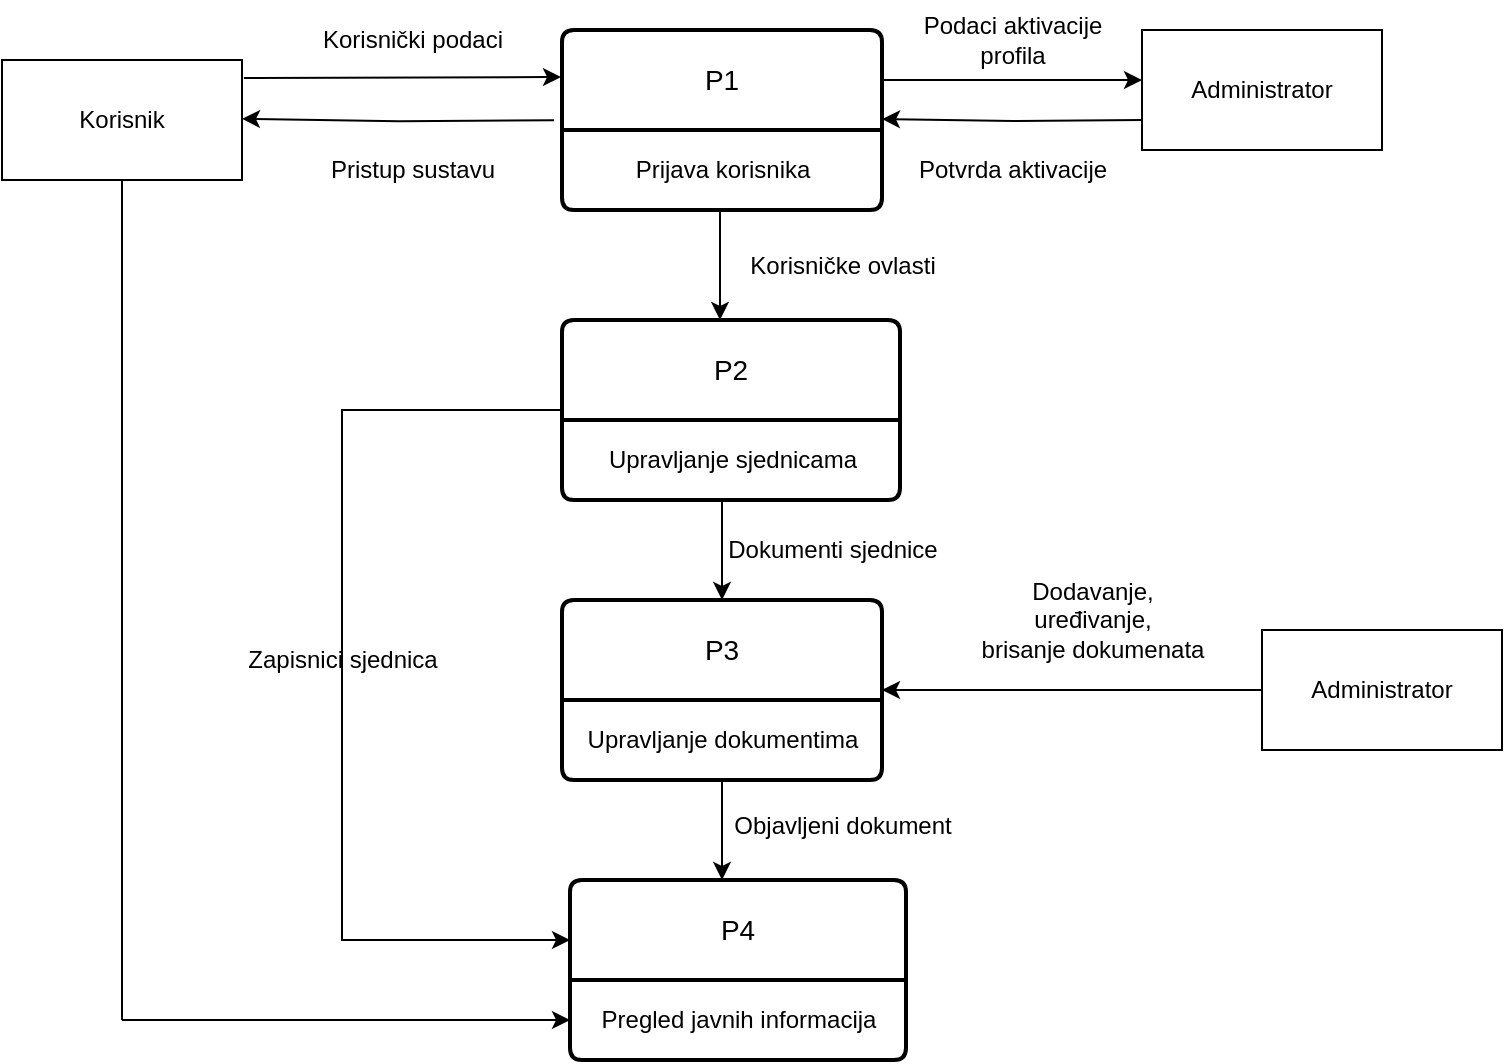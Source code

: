 <mxfile version="24.7.17">
  <diagram name="Page-1" id="21ORsQWHsIKUVIGTKt5p">
    <mxGraphModel dx="555" dy="754" grid="1" gridSize="10" guides="1" tooltips="1" connect="1" arrows="1" fold="1" page="1" pageScale="1" pageWidth="827" pageHeight="1169" math="0" shadow="0">
      <root>
        <mxCell id="0" />
        <mxCell id="1" parent="0" />
        <mxCell id="k6NDIBWFTyBHspbXZSGC-20" value="P1" style="swimlane;childLayout=stackLayout;horizontal=1;startSize=50;horizontalStack=0;rounded=1;fontSize=14;fontStyle=0;strokeWidth=2;resizeParent=0;resizeLast=1;shadow=0;dashed=0;align=center;arcSize=4;whiteSpace=wrap;html=1;" parent="1" vertex="1">
          <mxGeometry x="360" y="75" width="160" height="90" as="geometry" />
        </mxCell>
        <mxCell id="k6NDIBWFTyBHspbXZSGC-21" value="Prijava korisnika" style="text;html=1;align=center;verticalAlign=middle;resizable=0;points=[];autosize=1;strokeColor=none;fillColor=none;" parent="k6NDIBWFTyBHspbXZSGC-20" vertex="1">
          <mxGeometry y="50" width="160" height="40" as="geometry" />
        </mxCell>
        <mxCell id="k6NDIBWFTyBHspbXZSGC-22" value="" style="edgeStyle=orthogonalEdgeStyle;rounded=0;orthogonalLoop=1;jettySize=auto;html=1;exitX=1.008;exitY=0.15;exitDx=0;exitDy=0;exitPerimeter=0;" parent="1" source="k6NDIBWFTyBHspbXZSGC-23" edge="1">
          <mxGeometry relative="1" as="geometry">
            <mxPoint x="211" y="98" as="sourcePoint" />
            <mxPoint x="359.5" y="98.5" as="targetPoint" />
          </mxGeometry>
        </mxCell>
        <mxCell id="k6NDIBWFTyBHspbXZSGC-23" value="Korisnik" style="rounded=0;whiteSpace=wrap;html=1;" parent="1" vertex="1">
          <mxGeometry x="80" y="90" width="120" height="60" as="geometry" />
        </mxCell>
        <mxCell id="k6NDIBWFTyBHspbXZSGC-24" value="" style="edgeStyle=orthogonalEdgeStyle;rounded=0;orthogonalLoop=1;jettySize=auto;html=1;exitX=0;exitY=0.443;exitDx=0;exitDy=0;exitPerimeter=0;entryX=1.033;entryY=0.617;entryDx=0;entryDy=0;entryPerimeter=0;" parent="1" edge="1">
          <mxGeometry relative="1" as="geometry">
            <mxPoint x="356.04" y="120.11" as="sourcePoint" />
            <mxPoint x="200.0" y="119.41" as="targetPoint" />
          </mxGeometry>
        </mxCell>
        <mxCell id="k6NDIBWFTyBHspbXZSGC-25" value="Korisnički podaci" style="text;html=1;align=center;verticalAlign=middle;resizable=0;points=[];autosize=1;strokeColor=none;fillColor=none;" parent="1" vertex="1">
          <mxGeometry x="230" y="65" width="110" height="30" as="geometry" />
        </mxCell>
        <mxCell id="k6NDIBWFTyBHspbXZSGC-26" value="Pristup sustavu" style="text;html=1;align=center;verticalAlign=middle;resizable=0;points=[];autosize=1;strokeColor=none;fillColor=none;" parent="1" vertex="1">
          <mxGeometry x="230" y="130" width="110" height="30" as="geometry" />
        </mxCell>
        <mxCell id="k6NDIBWFTyBHspbXZSGC-27" value="P2" style="swimlane;childLayout=stackLayout;horizontal=1;startSize=50;horizontalStack=0;rounded=1;fontSize=14;fontStyle=0;strokeWidth=2;resizeParent=0;resizeLast=1;shadow=0;dashed=0;align=center;arcSize=4;whiteSpace=wrap;html=1;" parent="1" vertex="1">
          <mxGeometry x="360" y="220" width="169" height="90" as="geometry" />
        </mxCell>
        <mxCell id="k6NDIBWFTyBHspbXZSGC-28" value="Upravljanje sjednicama" style="text;html=1;align=center;verticalAlign=middle;resizable=0;points=[];autosize=1;strokeColor=none;fillColor=none;" parent="k6NDIBWFTyBHspbXZSGC-27" vertex="1">
          <mxGeometry y="50" width="169" height="40" as="geometry" />
        </mxCell>
        <mxCell id="k6NDIBWFTyBHspbXZSGC-31" value="Korisničke ovlasti" style="text;html=1;align=center;verticalAlign=middle;resizable=0;points=[];autosize=1;strokeColor=none;fillColor=none;" parent="1" vertex="1">
          <mxGeometry x="440" y="178" width="120" height="30" as="geometry" />
        </mxCell>
        <mxCell id="k6NDIBWFTyBHspbXZSGC-33" value="P3" style="swimlane;childLayout=stackLayout;horizontal=1;startSize=50;horizontalStack=0;rounded=1;fontSize=14;fontStyle=0;strokeWidth=2;resizeParent=0;resizeLast=1;shadow=0;dashed=0;align=center;arcSize=4;whiteSpace=wrap;html=1;" parent="1" vertex="1">
          <mxGeometry x="360" y="360" width="160" height="90" as="geometry" />
        </mxCell>
        <mxCell id="k6NDIBWFTyBHspbXZSGC-34" value="Upravljanje dokumentima" style="text;html=1;align=center;verticalAlign=middle;resizable=0;points=[];autosize=1;strokeColor=none;fillColor=none;" parent="k6NDIBWFTyBHspbXZSGC-33" vertex="1">
          <mxGeometry y="50" width="160" height="40" as="geometry" />
        </mxCell>
        <mxCell id="k6NDIBWFTyBHspbXZSGC-35" value="" style="edgeStyle=orthogonalEdgeStyle;rounded=0;orthogonalLoop=1;jettySize=auto;html=1;" parent="1" edge="1">
          <mxGeometry relative="1" as="geometry">
            <mxPoint x="439" y="165" as="sourcePoint" />
            <mxPoint x="439" y="220" as="targetPoint" />
          </mxGeometry>
        </mxCell>
        <mxCell id="k6NDIBWFTyBHspbXZSGC-37" value="" style="endArrow=none;html=1;rounded=0;" parent="1" edge="1" target="k6NDIBWFTyBHspbXZSGC-23">
          <mxGeometry width="50" height="50" relative="1" as="geometry">
            <mxPoint x="140" y="570" as="sourcePoint" />
            <mxPoint x="100" y="150" as="targetPoint" />
          </mxGeometry>
        </mxCell>
        <mxCell id="k6NDIBWFTyBHspbXZSGC-38" value="" style="endArrow=classic;html=1;rounded=0;entryX=-0.013;entryY=0.433;entryDx=0;entryDy=0;entryPerimeter=0;" parent="1" edge="1">
          <mxGeometry width="50" height="50" relative="1" as="geometry">
            <mxPoint x="140" y="570" as="sourcePoint" />
            <mxPoint x="364.0" y="570" as="targetPoint" />
          </mxGeometry>
        </mxCell>
        <mxCell id="k6NDIBWFTyBHspbXZSGC-39" value="Dokumenti sjednice" style="text;html=1;align=center;verticalAlign=middle;resizable=0;points=[];autosize=1;strokeColor=none;fillColor=none;" parent="1" vertex="1">
          <mxGeometry x="430" y="320" width="130" height="30" as="geometry" />
        </mxCell>
        <mxCell id="k6NDIBWFTyBHspbXZSGC-50" value="Administrator" style="rounded=0;whiteSpace=wrap;html=1;" parent="1" vertex="1">
          <mxGeometry x="710" y="375" width="120" height="60" as="geometry" />
        </mxCell>
        <mxCell id="k6NDIBWFTyBHspbXZSGC-51" value="Dodavanje,&lt;br&gt;uređivanje,&lt;br&gt;brisanje dokumenata" style="text;html=1;align=center;verticalAlign=middle;resizable=0;points=[];autosize=1;strokeColor=none;fillColor=none;" parent="1" vertex="1">
          <mxGeometry x="560" y="340" width="130" height="60" as="geometry" />
        </mxCell>
        <mxCell id="k6NDIBWFTyBHspbXZSGC-52" value="" style="edgeStyle=orthogonalEdgeStyle;rounded=0;orthogonalLoop=1;jettySize=auto;html=1;exitX=0;exitY=0.5;exitDx=0;exitDy=0;" parent="1" edge="1">
          <mxGeometry relative="1" as="geometry">
            <mxPoint x="650" y="120" as="sourcePoint" />
            <mxPoint x="520" y="119.5" as="targetPoint" />
          </mxGeometry>
        </mxCell>
        <mxCell id="k6NDIBWFTyBHspbXZSGC-53" value="Administrator" style="rounded=0;whiteSpace=wrap;html=1;" parent="1" vertex="1">
          <mxGeometry x="650" y="75" width="120" height="60" as="geometry" />
        </mxCell>
        <mxCell id="k6NDIBWFTyBHspbXZSGC-54" value="" style="edgeStyle=orthogonalEdgeStyle;rounded=0;orthogonalLoop=1;jettySize=auto;html=1;exitX=1.003;exitY=0.222;exitDx=0;exitDy=0;exitPerimeter=0;" parent="1" edge="1">
          <mxGeometry relative="1" as="geometry">
            <mxPoint x="520.45" y="100.0" as="sourcePoint" />
            <mxPoint x="650" y="100.02" as="targetPoint" />
          </mxGeometry>
        </mxCell>
        <mxCell id="k6NDIBWFTyBHspbXZSGC-55" value="Podaci aktivacije&lt;br&gt;profila" style="text;html=1;align=center;verticalAlign=middle;resizable=0;points=[];autosize=1;strokeColor=none;fillColor=none;" parent="1" vertex="1">
          <mxGeometry x="530" y="60" width="110" height="40" as="geometry" />
        </mxCell>
        <mxCell id="k6NDIBWFTyBHspbXZSGC-56" value="Potvrda aktivacije" style="text;html=1;align=center;verticalAlign=middle;resizable=0;points=[];autosize=1;strokeColor=none;fillColor=none;" parent="1" vertex="1">
          <mxGeometry x="525" y="130" width="120" height="30" as="geometry" />
        </mxCell>
        <mxCell id="k6NDIBWFTyBHspbXZSGC-68" value="" style="edgeStyle=orthogonalEdgeStyle;rounded=0;orthogonalLoop=1;jettySize=auto;html=1;" parent="1" edge="1">
          <mxGeometry relative="1" as="geometry">
            <mxPoint x="440" y="310" as="sourcePoint" />
            <mxPoint x="440" y="360" as="targetPoint" />
          </mxGeometry>
        </mxCell>
        <mxCell id="k6NDIBWFTyBHspbXZSGC-70" value="" style="edgeStyle=orthogonalEdgeStyle;rounded=0;orthogonalLoop=1;jettySize=auto;html=1;exitX=0;exitY=0.5;exitDx=0;exitDy=0;" parent="1" source="k6NDIBWFTyBHspbXZSGC-50" edge="1" target="k6NDIBWFTyBHspbXZSGC-33">
          <mxGeometry relative="1" as="geometry">
            <mxPoint x="640" y="249.5" as="sourcePoint" />
            <mxPoint x="530" y="410" as="targetPoint" />
          </mxGeometry>
        </mxCell>
        <mxCell id="k6NDIBWFTyBHspbXZSGC-71" value="P4" style="swimlane;childLayout=stackLayout;horizontal=1;startSize=50;horizontalStack=0;rounded=1;fontSize=14;fontStyle=0;strokeWidth=2;resizeParent=0;resizeLast=1;shadow=0;dashed=0;align=center;arcSize=4;whiteSpace=wrap;html=1;" parent="1" vertex="1">
          <mxGeometry x="364" y="500" width="168" height="90" as="geometry" />
        </mxCell>
        <mxCell id="k6NDIBWFTyBHspbXZSGC-72" value="Pregled javnih informacija" style="text;html=1;align=center;verticalAlign=middle;resizable=0;points=[];autosize=1;strokeColor=none;fillColor=none;" parent="k6NDIBWFTyBHspbXZSGC-71" vertex="1">
          <mxGeometry y="50" width="168" height="40" as="geometry" />
        </mxCell>
        <mxCell id="k6NDIBWFTyBHspbXZSGC-73" value="" style="edgeStyle=orthogonalEdgeStyle;rounded=0;orthogonalLoop=1;jettySize=auto;html=1;" parent="1" edge="1">
          <mxGeometry relative="1" as="geometry">
            <mxPoint x="440" y="450" as="sourcePoint" />
            <mxPoint x="440" y="500" as="targetPoint" />
          </mxGeometry>
        </mxCell>
        <mxCell id="k6NDIBWFTyBHspbXZSGC-80" value="Objavljeni dokument" style="text;html=1;align=center;verticalAlign=middle;resizable=0;points=[];autosize=1;strokeColor=none;fillColor=none;" parent="1" vertex="1">
          <mxGeometry x="435" y="458" width="130" height="30" as="geometry" />
        </mxCell>
        <mxCell id="UBxfV0lu7jrGxZrxwVBS-3" value="" style="edgeStyle=orthogonalEdgeStyle;rounded=0;orthogonalLoop=1;jettySize=auto;html=1;" edge="1" parent="1" source="k6NDIBWFTyBHspbXZSGC-27" target="k6NDIBWFTyBHspbXZSGC-71">
          <mxGeometry relative="1" as="geometry">
            <mxPoint x="340" y="310" as="sourcePoint" />
            <mxPoint x="340" y="365" as="targetPoint" />
            <Array as="points">
              <mxPoint x="250" y="265" />
              <mxPoint x="250" y="530" />
            </Array>
          </mxGeometry>
        </mxCell>
        <mxCell id="UBxfV0lu7jrGxZrxwVBS-5" value="Zapisnici sjednica" style="text;html=1;align=center;verticalAlign=middle;resizable=0;points=[];autosize=1;strokeColor=none;fillColor=none;" vertex="1" parent="1">
          <mxGeometry x="190" y="375" width="120" height="30" as="geometry" />
        </mxCell>
      </root>
    </mxGraphModel>
  </diagram>
</mxfile>

